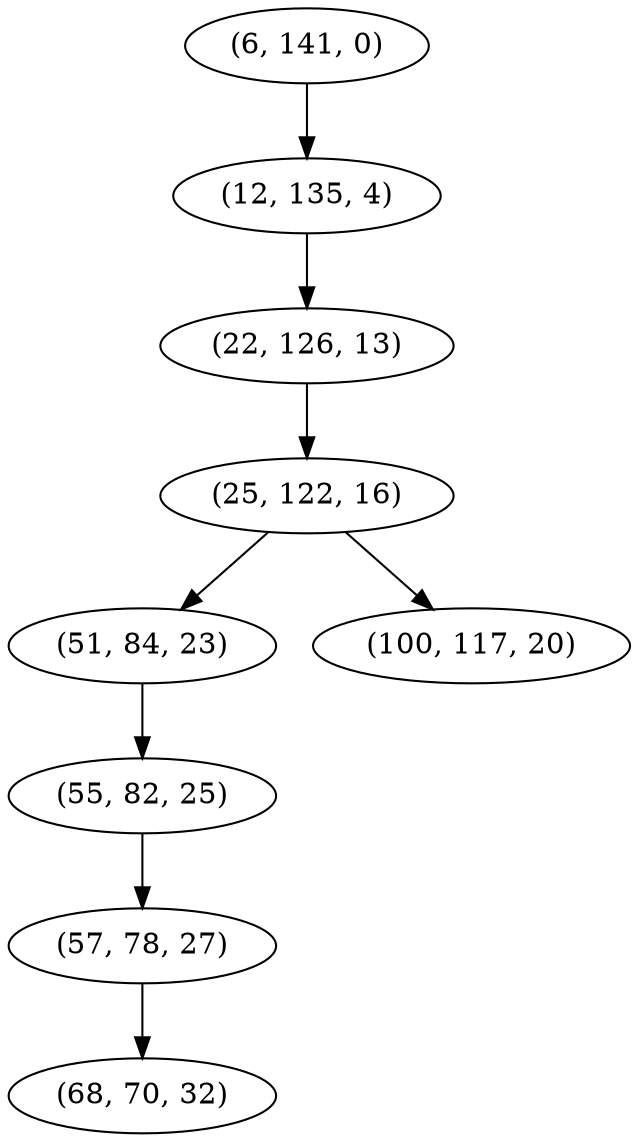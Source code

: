 digraph tree {
    "(6, 141, 0)";
    "(12, 135, 4)";
    "(22, 126, 13)";
    "(25, 122, 16)";
    "(51, 84, 23)";
    "(55, 82, 25)";
    "(57, 78, 27)";
    "(68, 70, 32)";
    "(100, 117, 20)";
    "(6, 141, 0)" -> "(12, 135, 4)";
    "(12, 135, 4)" -> "(22, 126, 13)";
    "(22, 126, 13)" -> "(25, 122, 16)";
    "(25, 122, 16)" -> "(51, 84, 23)";
    "(25, 122, 16)" -> "(100, 117, 20)";
    "(51, 84, 23)" -> "(55, 82, 25)";
    "(55, 82, 25)" -> "(57, 78, 27)";
    "(57, 78, 27)" -> "(68, 70, 32)";
}
